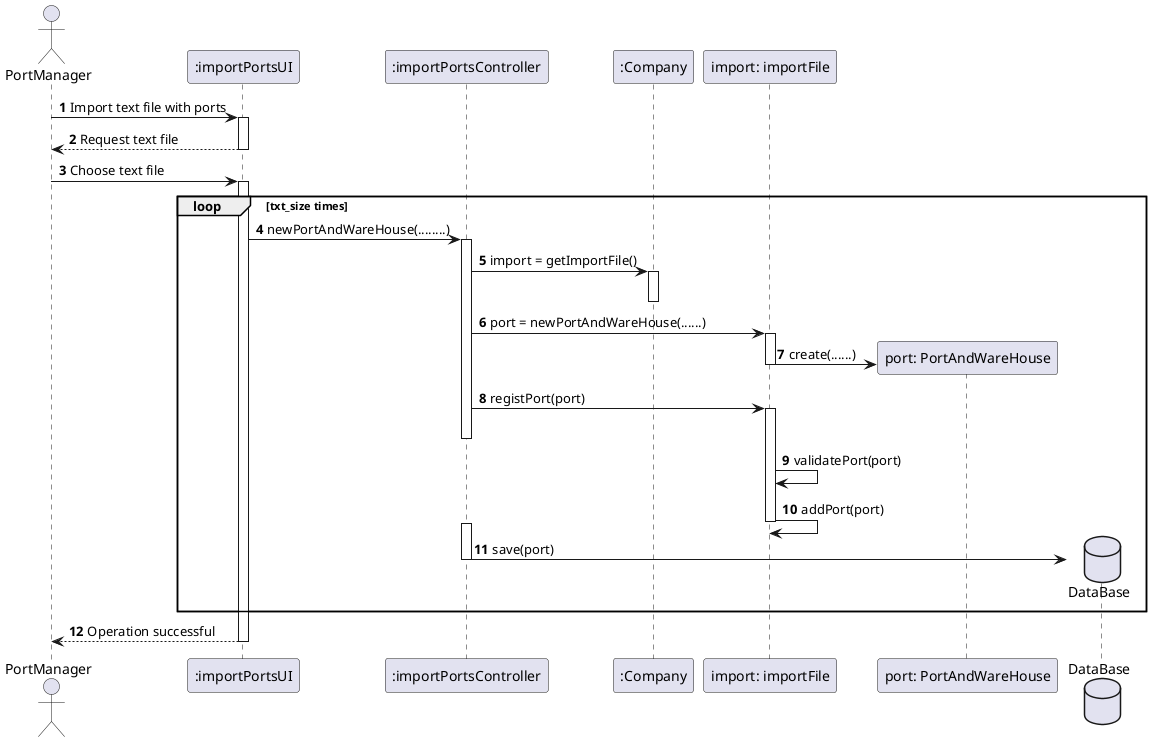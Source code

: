 @startuml
'https://plantuml.com/sequence-diagram

autonumber

actor       PortManager             as PM
participant    ":importPortsUI"         as UI
participant    ":importPortsController" as CTRL
participant    ":Company"              as Company
participant    "import: importFile"    as Model
participant    "port: PortAndWareHouse"            as Port
database       "DataBase"              as db

PM -> UI : Import text file with ports
activate UI
UI --> PM: Request text file
deactivate UI

PM -> UI : Choose text file
activate UI
loop txt_size times
    UI -> CTRL : newPortAndWareHouse(........)
    activate CTRL
    CTRL -> Company : import = getImportFile()
    activate Company
    deactivate Company

    CTRL -> Model : port = newPortAndWareHouse(......)
    activate Model
    Model -> Port ** : create(......)
    deactivate Model

    CTRL -> Model : registPort(port)
    activate Model

    deactivate CTRL

    Model -> Model : validatePort(port)
    Model -> Model : addPort(port)
    deactivate Model

    activate CTRL

    CTRL -> db ** : save(port)

    deactivate CTRL


end

UI --> PM : Operation successful
deactivate UI


@enduml